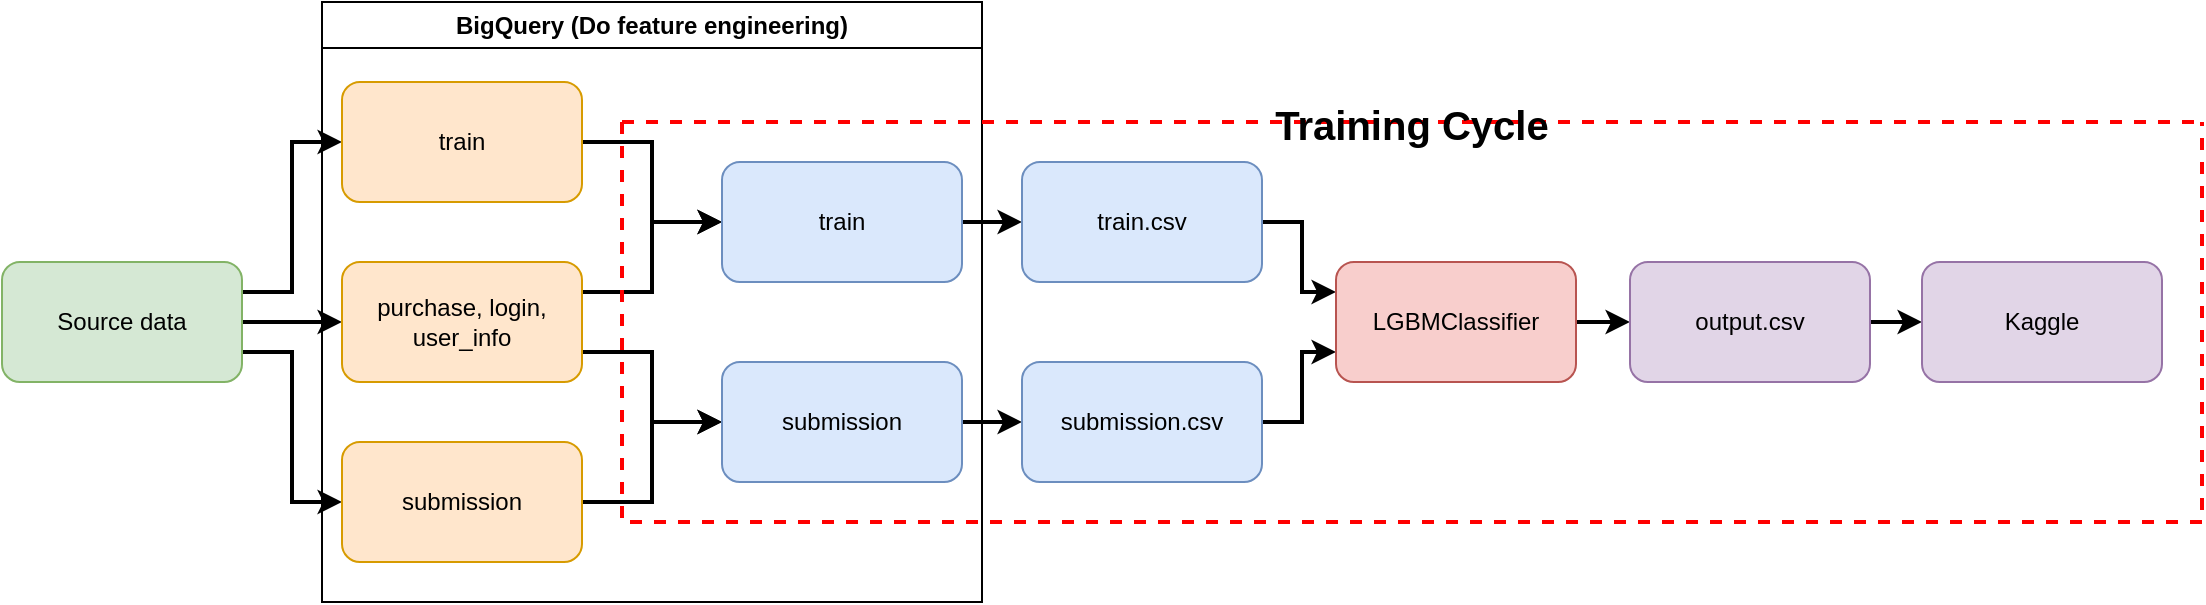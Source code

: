 <mxfile version="21.3.7" type="google">
  <diagram name="第 1 頁" id="tqWjf8qeasK-3PdkOoki">
    <mxGraphModel grid="1" page="1" gridSize="10" guides="1" tooltips="1" connect="1" arrows="1" fold="1" pageScale="1" pageWidth="827" pageHeight="1169" math="0" shadow="0">
      <root>
        <mxCell id="0" />
        <mxCell id="1" parent="0" />
        <mxCell id="Wwa_wzFIlhPrWcQzLWcE-16" style="edgeStyle=orthogonalEdgeStyle;rounded=0;orthogonalLoop=1;jettySize=auto;html=1;exitX=1;exitY=0.25;exitDx=0;exitDy=0;entryX=0;entryY=0.5;entryDx=0;entryDy=0;strokeWidth=2;" edge="1" parent="1" source="Wwa_wzFIlhPrWcQzLWcE-2" target="Wwa_wzFIlhPrWcQzLWcE-4">
          <mxGeometry relative="1" as="geometry" />
        </mxCell>
        <mxCell id="Wwa_wzFIlhPrWcQzLWcE-17" style="edgeStyle=orthogonalEdgeStyle;rounded=0;orthogonalLoop=1;jettySize=auto;html=1;exitX=1;exitY=0.5;exitDx=0;exitDy=0;entryX=0;entryY=0.5;entryDx=0;entryDy=0;strokeWidth=2;" edge="1" parent="1" source="Wwa_wzFIlhPrWcQzLWcE-2" target="Wwa_wzFIlhPrWcQzLWcE-5">
          <mxGeometry relative="1" as="geometry" />
        </mxCell>
        <mxCell id="Wwa_wzFIlhPrWcQzLWcE-18" style="edgeStyle=orthogonalEdgeStyle;rounded=0;orthogonalLoop=1;jettySize=auto;html=1;exitX=1;exitY=0.75;exitDx=0;exitDy=0;entryX=0;entryY=0.5;entryDx=0;entryDy=0;strokeWidth=2;" edge="1" parent="1" source="Wwa_wzFIlhPrWcQzLWcE-2" target="Wwa_wzFIlhPrWcQzLWcE-6">
          <mxGeometry relative="1" as="geometry" />
        </mxCell>
        <mxCell id="Wwa_wzFIlhPrWcQzLWcE-2" value="Source data" style="rounded=1;whiteSpace=wrap;html=1;fillColor=#d5e8d4;strokeColor=#82b366;" vertex="1" parent="1">
          <mxGeometry x="40" y="260" width="120" height="60" as="geometry" />
        </mxCell>
        <mxCell id="Wwa_wzFIlhPrWcQzLWcE-21" style="edgeStyle=orthogonalEdgeStyle;rounded=0;orthogonalLoop=1;jettySize=auto;html=1;exitX=1;exitY=0.5;exitDx=0;exitDy=0;entryX=0;entryY=0.5;entryDx=0;entryDy=0;strokeWidth=2;" edge="1" parent="1" source="Wwa_wzFIlhPrWcQzLWcE-4" target="Wwa_wzFIlhPrWcQzLWcE-8">
          <mxGeometry relative="1" as="geometry" />
        </mxCell>
        <mxCell id="Wwa_wzFIlhPrWcQzLWcE-4" value="train" style="rounded=1;whiteSpace=wrap;html=1;fillColor=#ffe6cc;strokeColor=#d79b00;" vertex="1" parent="1">
          <mxGeometry x="210" y="170" width="120" height="60" as="geometry" />
        </mxCell>
        <mxCell id="Wwa_wzFIlhPrWcQzLWcE-22" style="edgeStyle=orthogonalEdgeStyle;rounded=0;orthogonalLoop=1;jettySize=auto;html=1;exitX=1;exitY=0.25;exitDx=0;exitDy=0;entryX=0;entryY=0.5;entryDx=0;entryDy=0;strokeWidth=2;" edge="1" parent="1" source="Wwa_wzFIlhPrWcQzLWcE-5" target="Wwa_wzFIlhPrWcQzLWcE-8">
          <mxGeometry relative="1" as="geometry" />
        </mxCell>
        <mxCell id="Wwa_wzFIlhPrWcQzLWcE-24" style="edgeStyle=orthogonalEdgeStyle;rounded=0;orthogonalLoop=1;jettySize=auto;html=1;exitX=1;exitY=0.75;exitDx=0;exitDy=0;strokeWidth=2;" edge="1" parent="1" source="Wwa_wzFIlhPrWcQzLWcE-5" target="Wwa_wzFIlhPrWcQzLWcE-9">
          <mxGeometry relative="1" as="geometry" />
        </mxCell>
        <mxCell id="Wwa_wzFIlhPrWcQzLWcE-5" value="purchase, login, user_info" style="rounded=1;whiteSpace=wrap;html=1;fillColor=#ffe6cc;strokeColor=#d79b00;" vertex="1" parent="1">
          <mxGeometry x="210" y="260" width="120" height="60" as="geometry" />
        </mxCell>
        <mxCell id="Wwa_wzFIlhPrWcQzLWcE-23" style="edgeStyle=orthogonalEdgeStyle;rounded=0;orthogonalLoop=1;jettySize=auto;html=1;exitX=1;exitY=0.5;exitDx=0;exitDy=0;entryX=0;entryY=0.5;entryDx=0;entryDy=0;strokeWidth=2;" edge="1" parent="1" source="Wwa_wzFIlhPrWcQzLWcE-6" target="Wwa_wzFIlhPrWcQzLWcE-9">
          <mxGeometry relative="1" as="geometry" />
        </mxCell>
        <mxCell id="Wwa_wzFIlhPrWcQzLWcE-6" value="submission" style="rounded=1;whiteSpace=wrap;html=1;fillColor=#ffe6cc;strokeColor=#d79b00;" vertex="1" parent="1">
          <mxGeometry x="210" y="350" width="120" height="60" as="geometry" />
        </mxCell>
        <mxCell id="Wwa_wzFIlhPrWcQzLWcE-25" style="edgeStyle=orthogonalEdgeStyle;rounded=0;orthogonalLoop=1;jettySize=auto;html=1;exitX=1;exitY=0.5;exitDx=0;exitDy=0;entryX=0;entryY=0.5;entryDx=0;entryDy=0;strokeWidth=2;" edge="1" parent="1" source="Wwa_wzFIlhPrWcQzLWcE-8" target="Wwa_wzFIlhPrWcQzLWcE-11">
          <mxGeometry relative="1" as="geometry" />
        </mxCell>
        <mxCell id="Wwa_wzFIlhPrWcQzLWcE-8" value="train" style="rounded=1;whiteSpace=wrap;html=1;fillColor=#dae8fc;strokeColor=#6c8ebf;" vertex="1" parent="1">
          <mxGeometry x="400" y="210" width="120" height="60" as="geometry" />
        </mxCell>
        <mxCell id="Wwa_wzFIlhPrWcQzLWcE-26" style="edgeStyle=orthogonalEdgeStyle;shape=connector;rounded=0;orthogonalLoop=1;jettySize=auto;html=1;exitX=1;exitY=0.5;exitDx=0;exitDy=0;entryX=0;entryY=0.5;entryDx=0;entryDy=0;labelBackgroundColor=default;strokeColor=default;strokeWidth=2;fontFamily=Helvetica;fontSize=11;fontColor=default;endArrow=classic;" edge="1" parent="1" source="Wwa_wzFIlhPrWcQzLWcE-9" target="Wwa_wzFIlhPrWcQzLWcE-12">
          <mxGeometry relative="1" as="geometry" />
        </mxCell>
        <mxCell id="Wwa_wzFIlhPrWcQzLWcE-9" value="submission" style="rounded=1;whiteSpace=wrap;html=1;fillColor=#dae8fc;strokeColor=#6c8ebf;" vertex="1" parent="1">
          <mxGeometry x="400" y="310" width="120" height="60" as="geometry" />
        </mxCell>
        <mxCell id="Wwa_wzFIlhPrWcQzLWcE-10" value="BigQuery (Do feature engineering)" style="swimlane;whiteSpace=wrap;html=1;" vertex="1" parent="1">
          <mxGeometry x="200" y="130" width="330" height="300" as="geometry" />
        </mxCell>
        <mxCell id="Wwa_wzFIlhPrWcQzLWcE-27" style="edgeStyle=orthogonalEdgeStyle;shape=connector;rounded=0;orthogonalLoop=1;jettySize=auto;html=1;exitX=1;exitY=0.5;exitDx=0;exitDy=0;entryX=0;entryY=0.25;entryDx=0;entryDy=0;labelBackgroundColor=default;strokeColor=default;strokeWidth=2;fontFamily=Helvetica;fontSize=11;fontColor=default;endArrow=classic;" edge="1" parent="1" source="Wwa_wzFIlhPrWcQzLWcE-11" target="Wwa_wzFIlhPrWcQzLWcE-13">
          <mxGeometry relative="1" as="geometry" />
        </mxCell>
        <mxCell id="Wwa_wzFIlhPrWcQzLWcE-11" value="train.csv" style="rounded=1;whiteSpace=wrap;html=1;fillColor=#dae8fc;strokeColor=#6c8ebf;" vertex="1" parent="1">
          <mxGeometry x="550" y="210" width="120" height="60" as="geometry" />
        </mxCell>
        <mxCell id="Wwa_wzFIlhPrWcQzLWcE-28" style="edgeStyle=orthogonalEdgeStyle;shape=connector;rounded=0;orthogonalLoop=1;jettySize=auto;html=1;exitX=1;exitY=0.5;exitDx=0;exitDy=0;entryX=0;entryY=0.75;entryDx=0;entryDy=0;labelBackgroundColor=default;strokeColor=default;strokeWidth=2;fontFamily=Helvetica;fontSize=11;fontColor=default;endArrow=classic;" edge="1" parent="1" source="Wwa_wzFIlhPrWcQzLWcE-12" target="Wwa_wzFIlhPrWcQzLWcE-13">
          <mxGeometry relative="1" as="geometry" />
        </mxCell>
        <mxCell id="Wwa_wzFIlhPrWcQzLWcE-12" value="submission.csv" style="rounded=1;whiteSpace=wrap;html=1;fillColor=#dae8fc;strokeColor=#6c8ebf;" vertex="1" parent="1">
          <mxGeometry x="550" y="310" width="120" height="60" as="geometry" />
        </mxCell>
        <mxCell id="Wwa_wzFIlhPrWcQzLWcE-29" style="edgeStyle=orthogonalEdgeStyle;shape=connector;rounded=0;orthogonalLoop=1;jettySize=auto;html=1;exitX=1;exitY=0.5;exitDx=0;exitDy=0;entryX=0;entryY=0.5;entryDx=0;entryDy=0;labelBackgroundColor=default;strokeColor=default;strokeWidth=2;fontFamily=Helvetica;fontSize=11;fontColor=default;endArrow=classic;" edge="1" parent="1" source="Wwa_wzFIlhPrWcQzLWcE-13" target="Wwa_wzFIlhPrWcQzLWcE-14">
          <mxGeometry relative="1" as="geometry" />
        </mxCell>
        <mxCell id="Wwa_wzFIlhPrWcQzLWcE-13" value="LGBMClassifier" style="rounded=1;whiteSpace=wrap;html=1;fillColor=#f8cecc;strokeColor=#b85450;" vertex="1" parent="1">
          <mxGeometry x="707" y="260" width="120" height="60" as="geometry" />
        </mxCell>
        <mxCell id="Wwa_wzFIlhPrWcQzLWcE-30" style="edgeStyle=orthogonalEdgeStyle;shape=connector;rounded=0;orthogonalLoop=1;jettySize=auto;html=1;exitX=1;exitY=0.5;exitDx=0;exitDy=0;entryX=0;entryY=0.5;entryDx=0;entryDy=0;labelBackgroundColor=default;strokeColor=default;strokeWidth=2;fontFamily=Helvetica;fontSize=11;fontColor=default;endArrow=classic;" edge="1" parent="1" source="Wwa_wzFIlhPrWcQzLWcE-14" target="Wwa_wzFIlhPrWcQzLWcE-15">
          <mxGeometry relative="1" as="geometry" />
        </mxCell>
        <mxCell id="Wwa_wzFIlhPrWcQzLWcE-14" value="output.csv" style="rounded=1;whiteSpace=wrap;html=1;fillColor=#e1d5e7;strokeColor=#9673a6;" vertex="1" parent="1">
          <mxGeometry x="854" y="260" width="120" height="60" as="geometry" />
        </mxCell>
        <mxCell id="Wwa_wzFIlhPrWcQzLWcE-15" value="Kaggle" style="rounded=1;whiteSpace=wrap;html=1;fillColor=#e1d5e7;strokeColor=#9673a6;" vertex="1" parent="1">
          <mxGeometry x="1000" y="260" width="120" height="60" as="geometry" />
        </mxCell>
        <mxCell id="Wwa_wzFIlhPrWcQzLWcE-31" value="Training Cycle" style="swimlane;startSize=0;fontFamily=Helvetica;fontSize=20;fontColor=default;dashed=1;strokeWidth=2;strokeColor=#FF0000;" vertex="1" parent="1">
          <mxGeometry x="350" y="190" width="790" height="200" as="geometry" />
        </mxCell>
      </root>
    </mxGraphModel>
  </diagram>
</mxfile>
